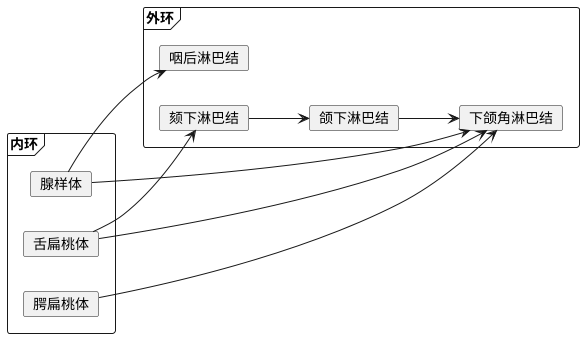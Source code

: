 @startuml
left to right direction

frame 内环 {
    card 腺样体
    card 腭扁桃体
    card 舌扁桃体
}

frame 外环 {
    card 咽后淋巴结
    card 下颌角淋巴结
    card 颌下淋巴结
    card 颏下淋巴结
}

腺样体-->咽后淋巴结
腺样体-->下颌角淋巴结
舌扁桃体-->颏下淋巴结
颏下淋巴结-->颌下淋巴结
颌下淋巴结-->下颌角淋巴结
舌扁桃体-->下颌角淋巴结
腭扁桃体-->下颌角淋巴结

@enduml

